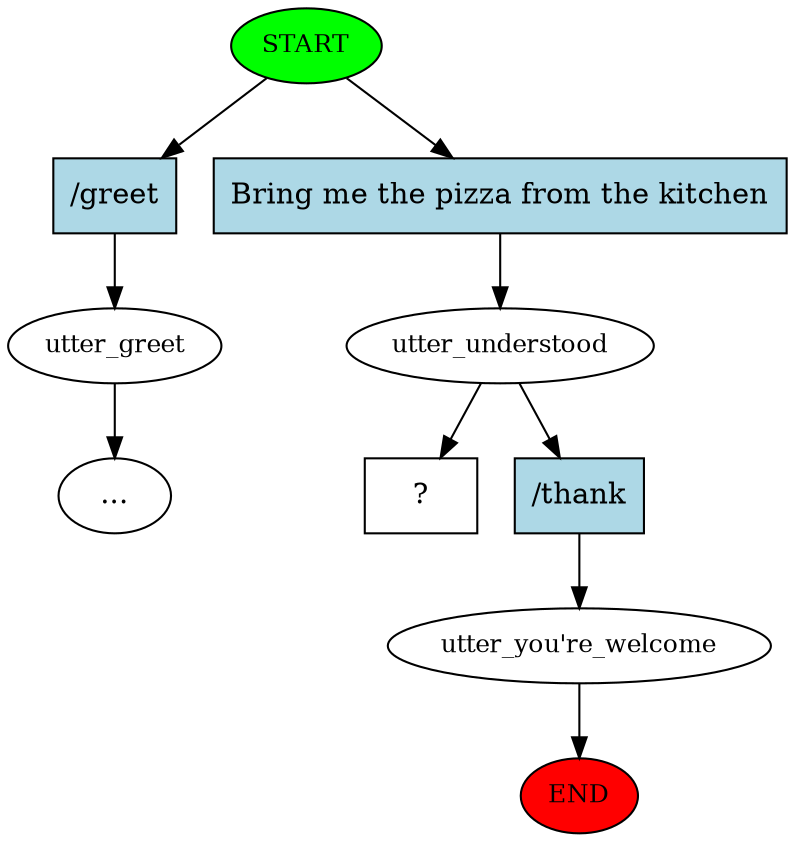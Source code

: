 digraph  {
0 [class="start active", fillcolor=green, fontsize=12, label=START, style=filled];
"-1" [class=end, fillcolor=red, fontsize=12, label=END, style=filled];
1 [class="", fontsize=12, label=utter_greet];
"-4" [class=ellipsis, label="..."];
3 [class=active, fontsize=12, label=utter_understood];
4 [class="", fontsize=12, label="utter_you're_welcome"];
6 [class="intent dashed active", label="  ?  ", shape=rect];
7 [class=intent, fillcolor=lightblue, label="\/greet", shape=rect, style=filled];
8 [class="intent active", fillcolor=lightblue, label="Bring\ me\ the\ pizza\ from\ the\ kitchen", shape=rect, style=filled];
9 [class=intent, fillcolor=lightblue, label="\/thank", shape=rect, style=filled];
0 -> 7  [class="", key=0];
0 -> 8  [class=active, key=0];
1 -> "-4"  [class="", key=NONE, label=""];
3 -> 6  [class=active, key=NONE, label=""];
3 -> 9  [class="", key=0];
4 -> "-1"  [class="", key=NONE, label=""];
7 -> 1  [class="", key=0];
8 -> 3  [class=active, key=0];
9 -> 4  [class="", key=0];
}
